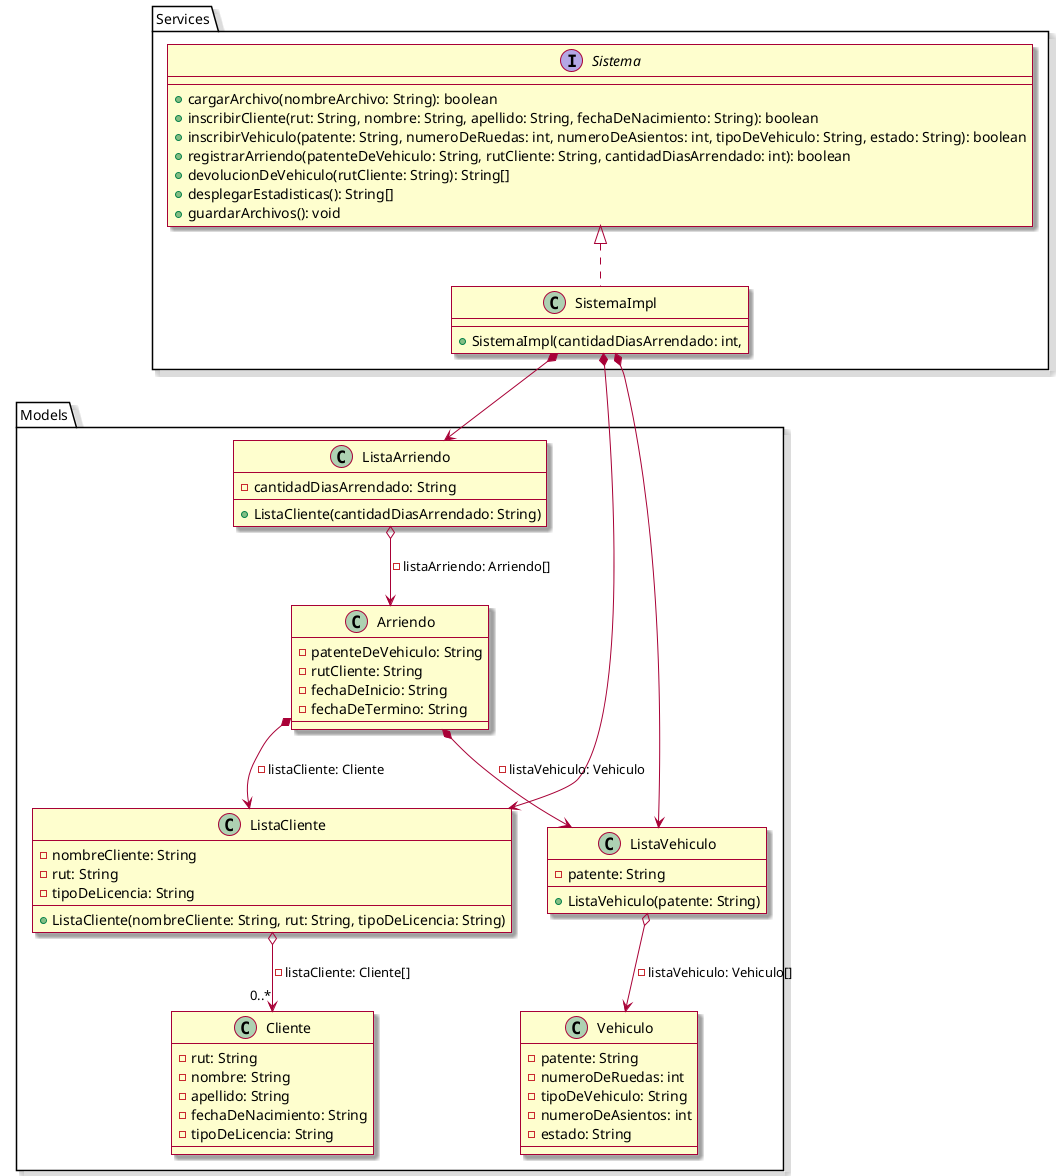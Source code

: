 @startuml
skin rose
!pragma useIntermediatePackages false

package Models {
    class Arriendo{
        -patenteDeVehiculo: String
        -rutCliente: String
        -fechaDeInicio: String
        -fechaDeTermino: String
    }

    class ListaArriendo{
        -cantidadDiasArrendado: String
        +ListaCliente(cantidadDiasArrendado: String)
    }

    class Cliente {
        -rut: String
        -nombre: String
        -apellido: String
        -fechaDeNacimiento: String
        -tipoDeLicencia: String

    }

    class ListaCliente{
        -nombreCliente: String
        -rut: String
        -tipoDeLicencia: String
        +ListaCliente(nombreCliente: String, rut: String, tipoDeLicencia: String)
    }

    class Vehiculo{
        -patente: String
        -numeroDeRuedas: int
        -tipoDeVehiculo: String
        -numeroDeAsientos: int
        -estado: String
    }

    class ListaVehiculo{
        -patente: String
        +ListaVehiculo(patente: String)
    }
}

package Services {
    interface Sistema{
        +cargarArchivo(nombreArchivo: String): boolean
        +inscribirCliente(rut: String, nombre: String, apellido: String, fechaDeNacimiento: String): boolean
        +inscribirVehiculo(patente: String, numeroDeRuedas: int, numeroDeAsientos: int, tipoDeVehiculo: String, estado: String): boolean
        +registrarArriendo(patenteDeVehiculo: String, rutCliente: String, cantidadDiasArrendado: int): boolean
        +devolucionDeVehiculo(rutCliente: String): String[]
        +desplegarEstadisticas(): String[]
        +guardarArchivos(): void
    }

    class SistemaImpl{
        +SistemaImpl(cantidadDiasArrendado: int,

    }
}



Sistema <|.. SistemaImpl
SistemaImpl *--> ListaArriendo
SistemaImpl *--> ListaCliente
SistemaImpl *--> ListaVehiculo

ListaArriendo o--> Arriendo: -listaArriendo: Arriendo[]
ListaCliente o--> "0..*"Cliente: -listaCliente: Cliente[]
ListaVehiculo o--> Vehiculo: -listaVehiculo: Vehiculo[]
Arriendo *--> ListaCliente: -listaCliente: Cliente
Arriendo *--> ListaVehiculo: -listaVehiculo: Vehiculo

@enduml
